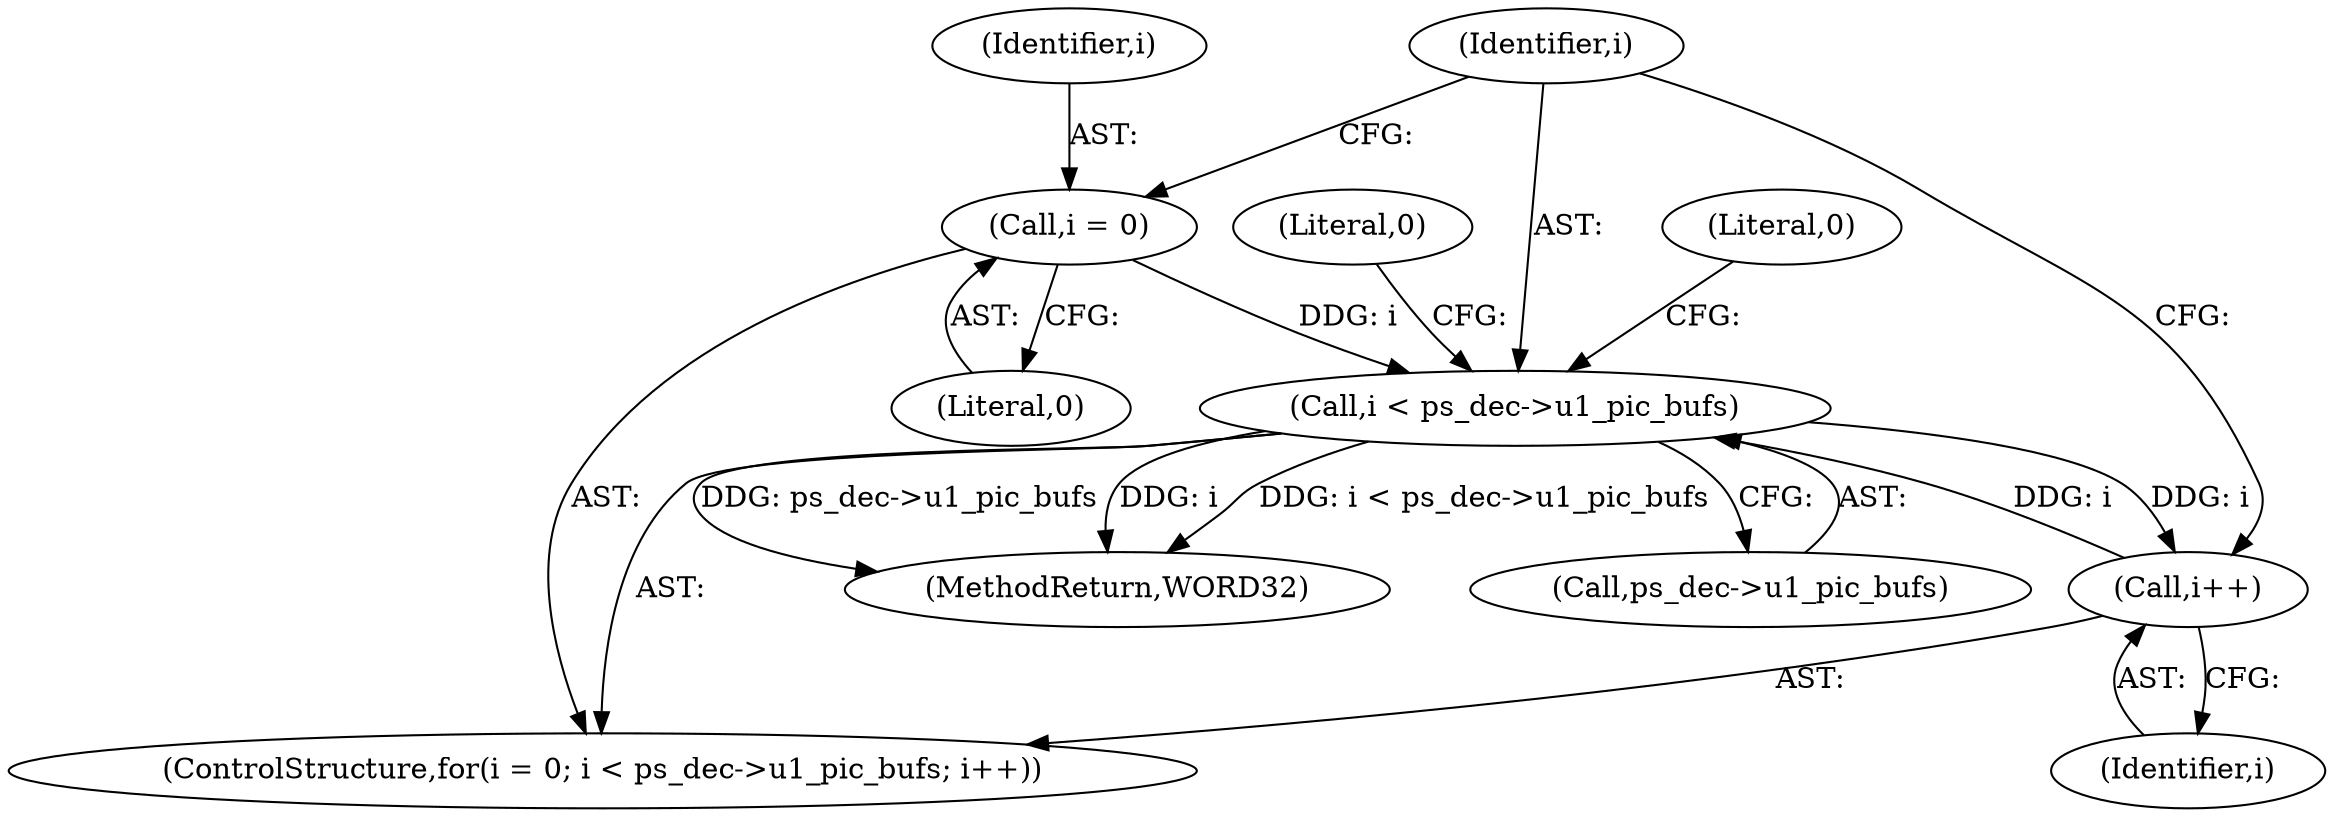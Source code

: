 digraph "0_Android_33ef7de9ddc8ea7eb9cbc440d1cf89957a0c267b@pointer" {
"1000559" [label="(Call,i < ps_dec->u1_pic_bufs)"];
"1000556" [label="(Call,i = 0)"];
"1000564" [label="(Call,i++)"];
"1000559" [label="(Call,i < ps_dec->u1_pic_bufs)"];
"1002189" [label="(MethodReturn,WORD32)"];
"1000561" [label="(Call,ps_dec->u1_pic_bufs)"];
"1000558" [label="(Literal,0)"];
"1000570" [label="(Literal,0)"];
"1000556" [label="(Call,i = 0)"];
"1000565" [label="(Identifier,i)"];
"1000555" [label="(ControlStructure,for(i = 0; i < ps_dec->u1_pic_bufs; i++))"];
"1000560" [label="(Identifier,i)"];
"1000590" [label="(Literal,0)"];
"1000564" [label="(Call,i++)"];
"1000557" [label="(Identifier,i)"];
"1000559" [label="(Call,i < ps_dec->u1_pic_bufs)"];
"1000559" -> "1000555"  [label="AST: "];
"1000559" -> "1000561"  [label="CFG: "];
"1000560" -> "1000559"  [label="AST: "];
"1000561" -> "1000559"  [label="AST: "];
"1000570" -> "1000559"  [label="CFG: "];
"1000590" -> "1000559"  [label="CFG: "];
"1000559" -> "1002189"  [label="DDG: i"];
"1000559" -> "1002189"  [label="DDG: i < ps_dec->u1_pic_bufs"];
"1000559" -> "1002189"  [label="DDG: ps_dec->u1_pic_bufs"];
"1000556" -> "1000559"  [label="DDG: i"];
"1000564" -> "1000559"  [label="DDG: i"];
"1000559" -> "1000564"  [label="DDG: i"];
"1000556" -> "1000555"  [label="AST: "];
"1000556" -> "1000558"  [label="CFG: "];
"1000557" -> "1000556"  [label="AST: "];
"1000558" -> "1000556"  [label="AST: "];
"1000560" -> "1000556"  [label="CFG: "];
"1000564" -> "1000555"  [label="AST: "];
"1000564" -> "1000565"  [label="CFG: "];
"1000565" -> "1000564"  [label="AST: "];
"1000560" -> "1000564"  [label="CFG: "];
}

